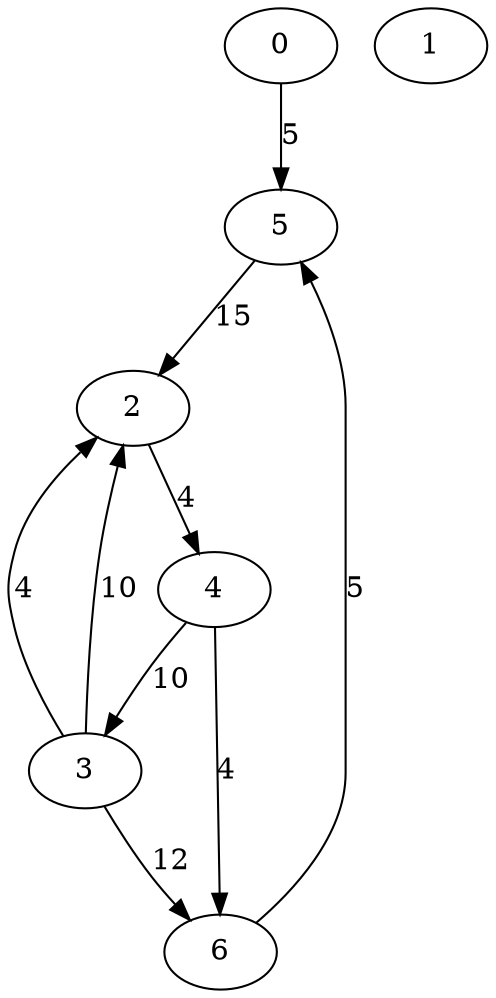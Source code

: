 digraph G {
  0;
  0 -> 5 [label="5"];
  1;
  2;
  2 -> 4 [label="4"];
  3;
  3 -> 2 [label="4"];
  3 -> 2 [label="10"];
  3 -> 6 [label="12"];
  4;
  4 -> 3 [label="10"];
  4 -> 6 [label="4"];
  5;
  5 -> 2 [label="15"];
  6;
  6 -> 5 [label="5"];
}
